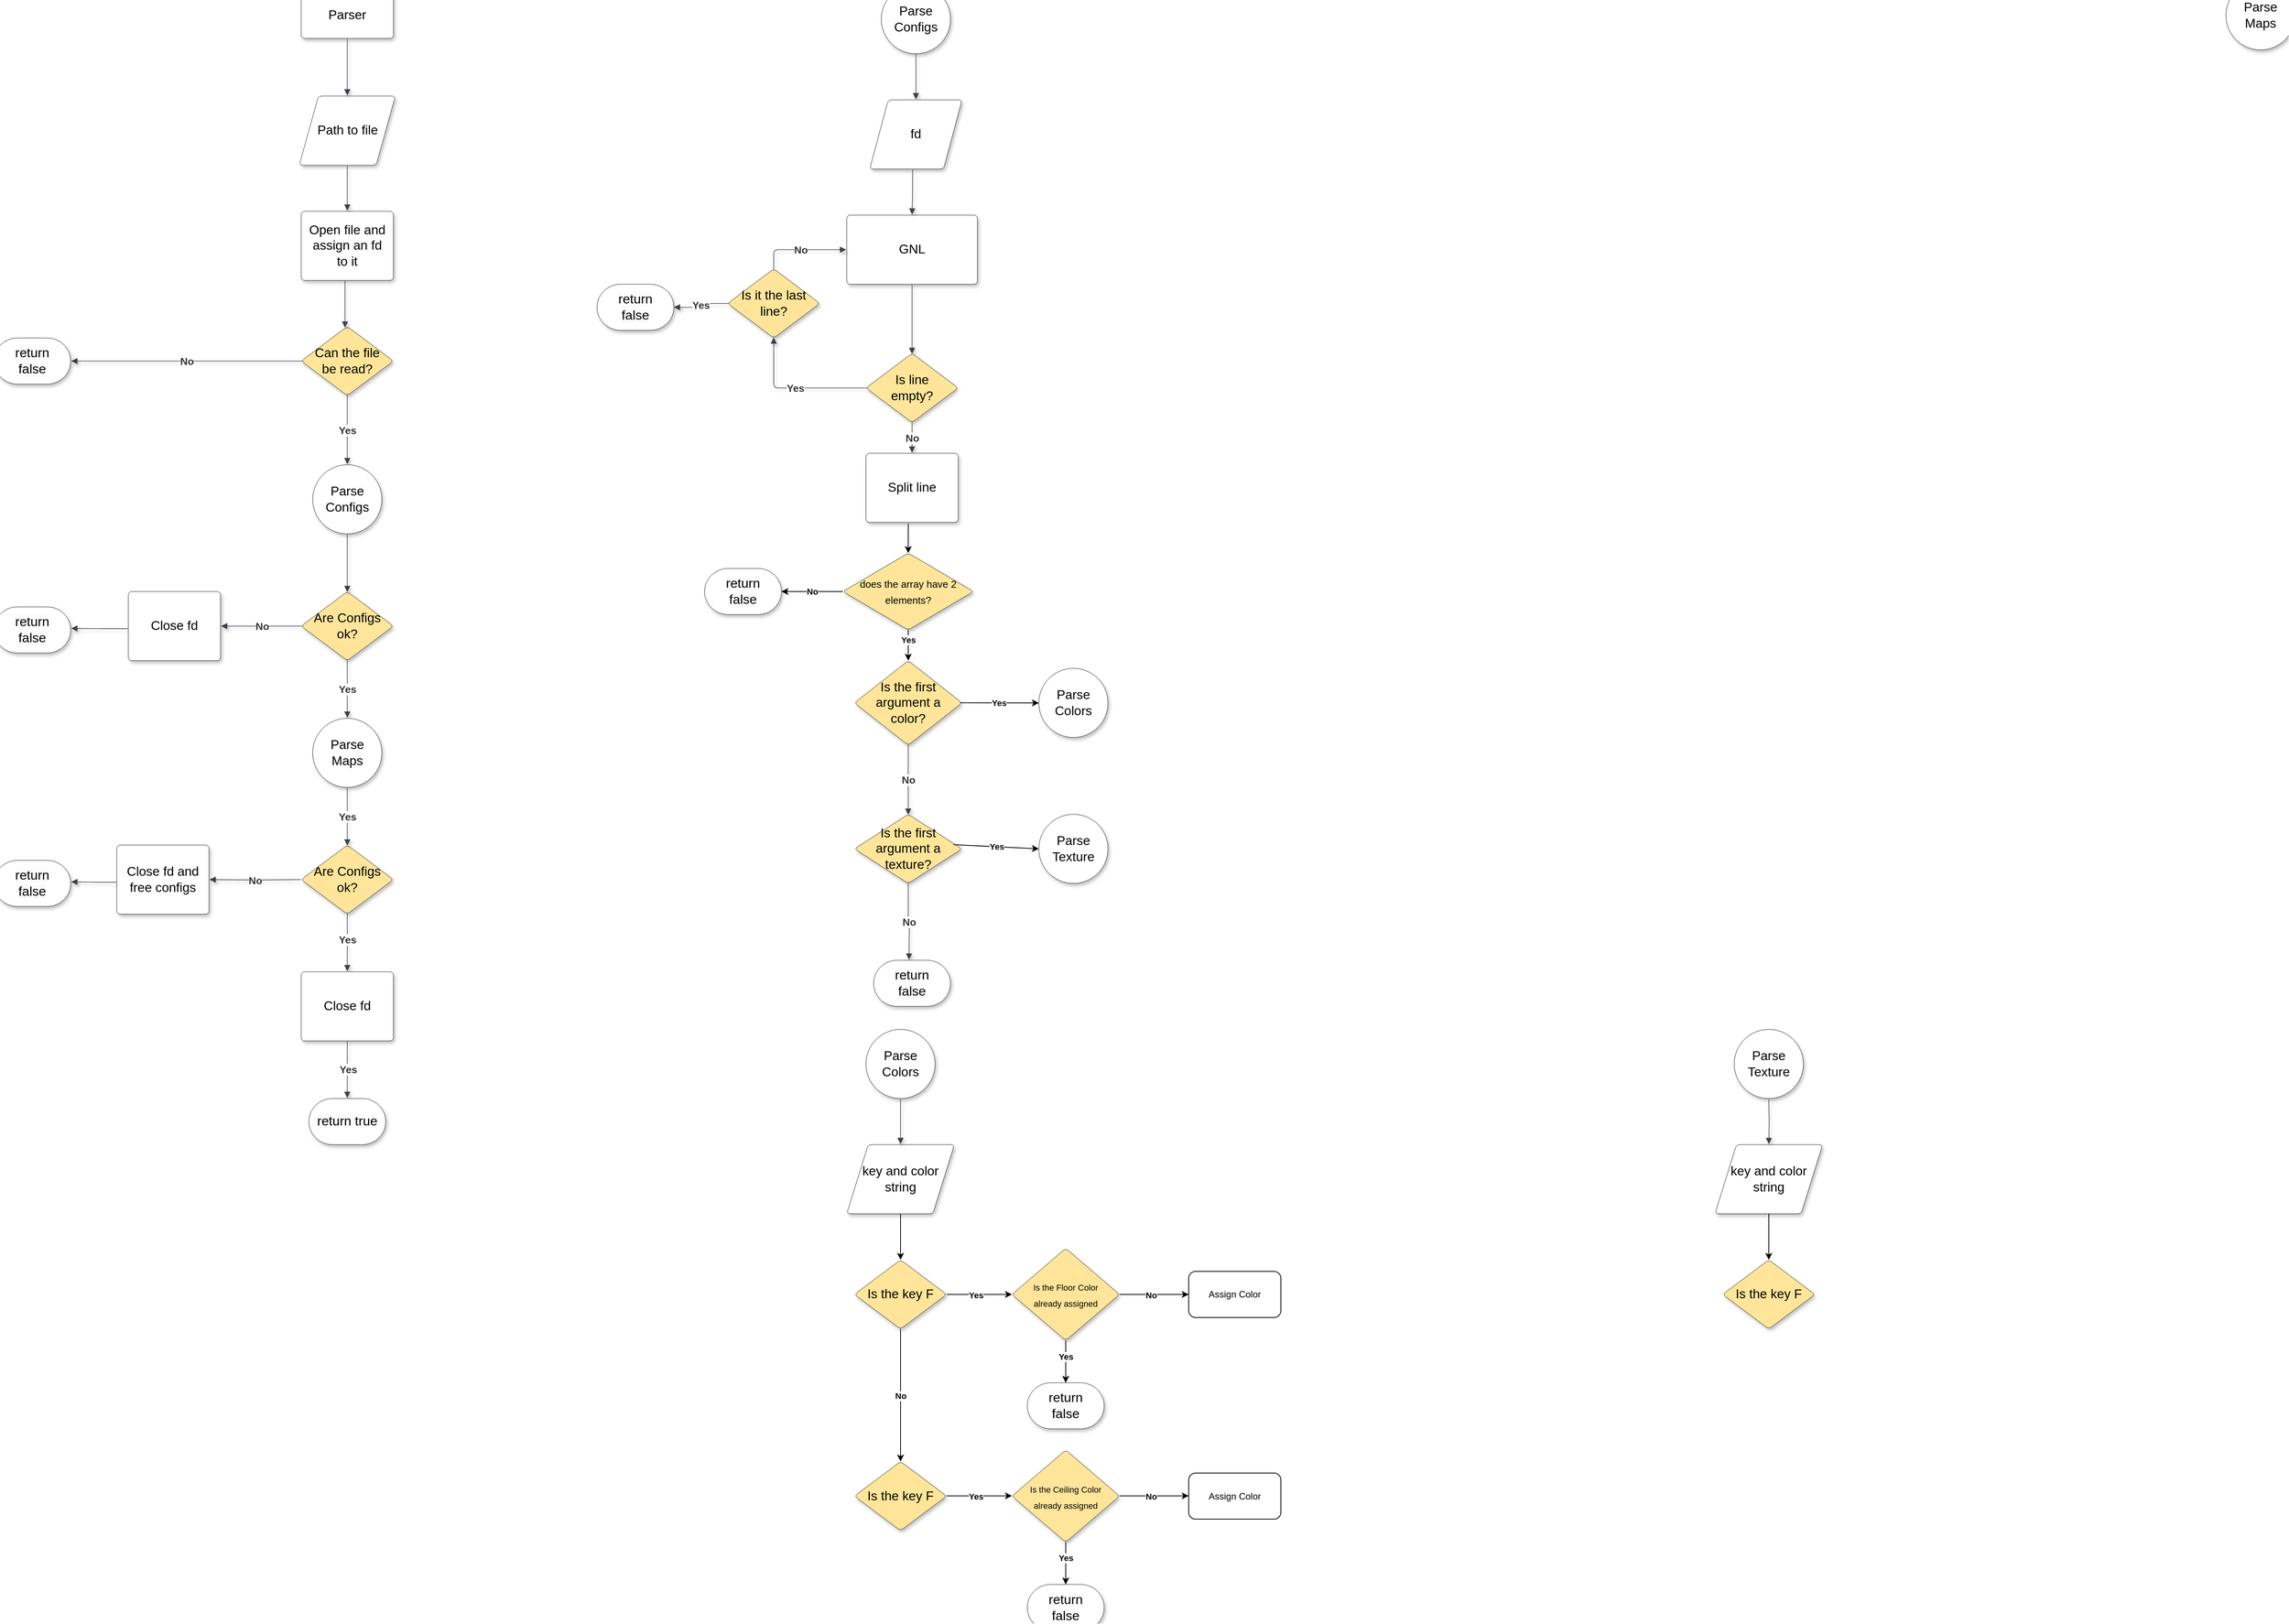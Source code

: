<mxfile version="24.4.8" type="device">
  <diagram name="Page-1" id="G8VAYLe1_RYuiwfTPHED">
    <mxGraphModel dx="2271" dy="1916" grid="1" gridSize="10" guides="1" tooltips="1" connect="1" arrows="1" fold="1" page="1" pageScale="1" pageWidth="827" pageHeight="1169" math="0" shadow="0">
      <root>
        <mxCell id="0" />
        <mxCell id="1" parent="0" />
        <mxCell id="2zXYT1LvfEtl15NbrZRE-309" value="" style="endArrow=classic;html=1;rounded=0;entryX=0;entryY=0.5;entryDx=0;entryDy=0;exitX=0.971;exitY=0.498;exitDx=0;exitDy=0;exitPerimeter=0;" edge="1" parent="1" source="2zXYT1LvfEtl15NbrZRE-212" target="2zXYT1LvfEtl15NbrZRE-218">
          <mxGeometry width="50" height="50" relative="1" as="geometry">
            <mxPoint x="1294" y="1010" as="sourcePoint" />
            <mxPoint x="1394" y="920" as="targetPoint" />
          </mxGeometry>
        </mxCell>
        <mxCell id="2zXYT1LvfEtl15NbrZRE-310" value="&lt;b&gt;Yes&lt;/b&gt;" style="edgeLabel;html=1;align=center;verticalAlign=middle;resizable=0;points=[];" vertex="1" connectable="0" parent="2zXYT1LvfEtl15NbrZRE-309">
          <mxGeometry relative="1" as="geometry">
            <mxPoint as="offset" />
          </mxGeometry>
        </mxCell>
        <mxCell id="2zXYT1LvfEtl15NbrZRE-153" value="Path to file" style="html=1;overflow=block;blockSpacing=1;whiteSpace=wrap;shape=parallelogram;perimeter=parallelogramPerimeter;anchorPointDirection=0;fontSize=16.7;spacing=3.8;strokeColor=#1F1F1F;rounded=1;absoluteArcSize=1;arcSize=9;fillColor=#FFFFFF;strokeWidth=NaN;lucidId=tX1EERvf6c6.;shadow=1;" vertex="1" parent="1">
          <mxGeometry x="432.5" y="225" width="125" height="90" as="geometry" />
        </mxCell>
        <mxCell id="2zXYT1LvfEtl15NbrZRE-154" value="Parser" style="html=1;overflow=block;blockSpacing=1;whiteSpace=wrap;fontSize=16.7;spacing=3.8;strokeColor=#191919;rounded=1;absoluteArcSize=1;arcSize=9;fillColor=#FFFFFF;strokeWidth=NaN;lucidId=8X1EvFZcRXwY;shadow=1;" vertex="1" parent="1">
          <mxGeometry x="435" y="90" width="120" height="60" as="geometry" />
        </mxCell>
        <mxCell id="2zXYT1LvfEtl15NbrZRE-155" value="" style="html=1;jettySize=18;whiteSpace=wrap;fontSize=13;strokeColor=#3a414a;strokeOpacity=100;strokeWidth=0.8;rounded=1;arcSize=12;edgeStyle=orthogonalEdgeStyle;startArrow=none;endArrow=block;endFill=1;exitX=0.5;exitY=1.013;exitPerimeter=0;entryX=0.5;entryY=-0.008;entryPerimeter=0;lucidId=fY1E9Mrzamgz;shadow=1;fillColor=#FFFFFF;" edge="1" parent="1" source="2zXYT1LvfEtl15NbrZRE-154" target="2zXYT1LvfEtl15NbrZRE-153">
          <mxGeometry width="100" height="100" relative="1" as="geometry">
            <Array as="points" />
          </mxGeometry>
        </mxCell>
        <mxCell id="2zXYT1LvfEtl15NbrZRE-156" value="Open file and assign an fd to it" style="html=1;overflow=block;blockSpacing=1;whiteSpace=wrap;fontSize=16.7;spacing=9;strokeColor=#0F0F0F;rounded=1;absoluteArcSize=1;arcSize=9;fillColor=#FFFFFF;strokeWidth=NaN;lucidId=9Y1EQ6iKpvZG;shadow=1;" vertex="1" parent="1">
          <mxGeometry x="435" y="375" width="120" height="90" as="geometry" />
        </mxCell>
        <mxCell id="2zXYT1LvfEtl15NbrZRE-157" value="" style="html=1;jettySize=18;whiteSpace=wrap;fontSize=13;strokeColor=#3a414a;strokeOpacity=100;strokeWidth=0.8;rounded=1;arcSize=12;edgeStyle=orthogonalEdgeStyle;startArrow=none;endArrow=block;endFill=1;exitX=0.5;exitY=1.008;exitPerimeter=0;entryX=0.5;entryY=-0.008;entryPerimeter=0;lucidId=gZ1E.NQWFwqV;shadow=1;fillColor=#FFFFFF;" edge="1" parent="1" source="2zXYT1LvfEtl15NbrZRE-153" target="2zXYT1LvfEtl15NbrZRE-156">
          <mxGeometry width="100" height="100" relative="1" as="geometry">
            <Array as="points" />
          </mxGeometry>
        </mxCell>
        <mxCell id="2zXYT1LvfEtl15NbrZRE-158" value="Can the file be read?" style="html=1;overflow=block;blockSpacing=1;whiteSpace=wrap;rhombus;fontSize=16.7;spacing=9;strokeColor=#0F0F0F;rounded=1;absoluteArcSize=1;arcSize=9;fillColor=#FFE599;strokeWidth=NaN;lucidId=jZ1E-DMXvh1~;shadow=1;align=center;verticalAlign=middle;fontFamily=Helvetica;fontColor=default;" vertex="1" parent="1">
          <mxGeometry x="435" y="525" width="120" height="90" as="geometry" />
        </mxCell>
        <mxCell id="2zXYT1LvfEtl15NbrZRE-159" value="" style="html=1;jettySize=18;whiteSpace=wrap;fontSize=13;strokeColor=#3a414a;strokeOpacity=100;strokeWidth=0.8;rounded=1;arcSize=12;edgeStyle=orthogonalEdgeStyle;startArrow=none;endArrow=block;endFill=1;exitX=0.475;exitY=1.008;exitPerimeter=0;entryX=0.475;entryY=0.016;entryPerimeter=0;lucidId=oZ1EE4hA0qJZ;shadow=1;fillColor=#FFFFFF;" edge="1" parent="1" source="2zXYT1LvfEtl15NbrZRE-156" target="2zXYT1LvfEtl15NbrZRE-158">
          <mxGeometry width="100" height="100" relative="1" as="geometry">
            <Array as="points" />
          </mxGeometry>
        </mxCell>
        <mxCell id="2zXYT1LvfEtl15NbrZRE-160" value="" style="html=1;jettySize=18;whiteSpace=wrap;fontSize=13.3;fontColor=#333333;fontStyle=1;strokeColor=#3a414a;strokeOpacity=100;strokeWidth=0.8;rounded=1;arcSize=12;edgeStyle=orthogonalEdgeStyle;startArrow=none;endArrow=block;endFill=1;exitX=0.012;exitY=0.5;exitPerimeter=0;entryX=1.006;entryY=0.5;entryPerimeter=0;lucidId=L41EHP-fWZIB;shadow=1;fillColor=#FFFFFF;" edge="1" parent="1" source="2zXYT1LvfEtl15NbrZRE-158">
          <mxGeometry width="100" height="100" relative="1" as="geometry">
            <Array as="points" />
            <mxPoint x="135.72" y="570" as="targetPoint" />
          </mxGeometry>
        </mxCell>
        <mxCell id="2zXYT1LvfEtl15NbrZRE-161" value="No" style="text;html=1;resizable=0;labelBackgroundColor=default;align=center;verticalAlign=middle;fontStyle=1;fontColor=#333333;fontSize=13.3;shadow=1;fillColor=#FFFFFF;" vertex="1" parent="2zXYT1LvfEtl15NbrZRE-160">
          <mxGeometry relative="1" as="geometry" />
        </mxCell>
        <mxCell id="2zXYT1LvfEtl15NbrZRE-162" value="" style="html=1;jettySize=18;whiteSpace=wrap;fontSize=13.3;fontColor=#333333;fontStyle=1;strokeColor=#3a414a;strokeOpacity=100;strokeWidth=0.8;rounded=1;arcSize=12;edgeStyle=orthogonalEdgeStyle;startArrow=none;endArrow=block;endFill=1;exitX=0.5;exitY=0.992;exitPerimeter=0;entryX=0.5;entryY=-0.008;entryPerimeter=0;lucidId=T41EOPp2TYkA;shadow=1;fillColor=#FFFFFF;" edge="1" parent="1" source="2zXYT1LvfEtl15NbrZRE-158" target="2zXYT1LvfEtl15NbrZRE-174">
          <mxGeometry width="100" height="100" relative="1" as="geometry">
            <Array as="points" />
          </mxGeometry>
        </mxCell>
        <mxCell id="2zXYT1LvfEtl15NbrZRE-163" value="Yes" style="text;html=1;resizable=0;labelBackgroundColor=default;align=center;verticalAlign=middle;fontStyle=1;fontColor=#333333;fontSize=13.3;shadow=1;fillColor=#FFFFFF;" vertex="1" parent="2zXYT1LvfEtl15NbrZRE-162">
          <mxGeometry relative="1" as="geometry" />
        </mxCell>
        <mxCell id="2zXYT1LvfEtl15NbrZRE-165" value="Are Configs ok?" style="html=1;overflow=block;blockSpacing=1;whiteSpace=wrap;rhombus;fontSize=16.7;spacing=9;strokeColor=#0F0F0F;rounded=1;absoluteArcSize=1;arcSize=9;fillColor=#FFE599;strokeWidth=NaN;lucidId=P91EEz4N1odR;shadow=1;align=center;verticalAlign=middle;fontFamily=Helvetica;fontColor=default;" vertex="1" parent="1">
          <mxGeometry x="435" y="870" width="120" height="90" as="geometry" />
        </mxCell>
        <mxCell id="2zXYT1LvfEtl15NbrZRE-166" value="" style="html=1;jettySize=18;whiteSpace=wrap;fontSize=13;strokeColor=#3a414a;strokeOpacity=100;strokeWidth=0.8;rounded=1;arcSize=12;edgeStyle=orthogonalEdgeStyle;startArrow=none;endArrow=block;endFill=1;exitX=0.5;exitY=1.008;exitPerimeter=0;entryX=0.5;entryY=0.008;entryPerimeter=0;lucidId=591E4BKJysrq;shadow=1;fillColor=#FFFFFF;" edge="1" parent="1" source="2zXYT1LvfEtl15NbrZRE-174" target="2zXYT1LvfEtl15NbrZRE-165">
          <mxGeometry width="100" height="100" relative="1" as="geometry">
            <Array as="points" />
          </mxGeometry>
        </mxCell>
        <mxCell id="2zXYT1LvfEtl15NbrZRE-167" value="" style="html=1;jettySize=18;whiteSpace=wrap;fontSize=13.3;fontColor=#333333;fontStyle=1;strokeColor=#3a414a;strokeOpacity=100;strokeWidth=0.8;rounded=1;arcSize=12;edgeStyle=orthogonalEdgeStyle;startArrow=none;endArrow=block;endFill=1;exitX=0.5;exitY=0.992;exitPerimeter=0;entryX=0.5;entryY=-0.008;entryPerimeter=0;lucidId=J-1Egq0q3Oak;shadow=1;fillColor=#FFFFFF;" edge="1" parent="1" source="2zXYT1LvfEtl15NbrZRE-165" target="2zXYT1LvfEtl15NbrZRE-175">
          <mxGeometry width="100" height="100" relative="1" as="geometry">
            <Array as="points" />
          </mxGeometry>
        </mxCell>
        <mxCell id="2zXYT1LvfEtl15NbrZRE-168" value="Yes" style="text;html=1;resizable=0;labelBackgroundColor=default;align=center;verticalAlign=middle;fontStyle=1;fontColor=#333333;fontSize=13.3;shadow=1;fillColor=#FFFFFF;" vertex="1" parent="2zXYT1LvfEtl15NbrZRE-167">
          <mxGeometry relative="1" as="geometry" />
        </mxCell>
        <mxCell id="2zXYT1LvfEtl15NbrZRE-169" value="" style="html=1;jettySize=18;whiteSpace=wrap;fontSize=13.3;fontColor=#333333;fontStyle=1;strokeColor=#3a414a;strokeOpacity=100;strokeWidth=0.8;rounded=1;arcSize=12;edgeStyle=orthogonalEdgeStyle;startArrow=none;endArrow=block;endFill=1;exitX=0.012;exitY=0.5;exitPerimeter=0;entryX=1.006;entryY=0.5;entryPerimeter=0;lucidId=L-1ENJcQgKqW;shadow=1;fillColor=#FFFFFF;" edge="1" parent="1" source="2zXYT1LvfEtl15NbrZRE-165" target="2zXYT1LvfEtl15NbrZRE-171">
          <mxGeometry width="100" height="100" relative="1" as="geometry">
            <Array as="points" />
          </mxGeometry>
        </mxCell>
        <mxCell id="2zXYT1LvfEtl15NbrZRE-170" value="No" style="text;html=1;resizable=0;labelBackgroundColor=default;align=center;verticalAlign=middle;fontStyle=1;fontColor=#333333;fontSize=13.3;shadow=1;fillColor=#FFFFFF;" vertex="1" parent="2zXYT1LvfEtl15NbrZRE-169">
          <mxGeometry relative="1" as="geometry" />
        </mxCell>
        <mxCell id="2zXYT1LvfEtl15NbrZRE-171" value="Close fd" style="html=1;overflow=block;blockSpacing=1;whiteSpace=wrap;fontSize=16.7;spacing=9;strokeColor=#0F0F0F;rounded=1;absoluteArcSize=1;arcSize=9;fillColor=default;strokeWidth=NaN;lucidId=X-1ERLz-kwwG;shadow=1;align=center;verticalAlign=middle;fontFamily=Helvetica;fontColor=default;" vertex="1" parent="1">
          <mxGeometry x="210" y="870" width="120" height="90" as="geometry" />
        </mxCell>
        <mxCell id="2zXYT1LvfEtl15NbrZRE-172" value="" style="html=1;jettySize=18;whiteSpace=wrap;fontSize=13;strokeColor=#3a414a;strokeOpacity=100;strokeWidth=0.8;rounded=1;arcSize=12;edgeStyle=orthogonalEdgeStyle;startArrow=none;endArrow=block;endFill=1;exitX=-0.006;exitY=0.537;exitPerimeter=0;entryX=1.006;entryY=0.5;entryPerimeter=0;lucidId=k_1ESQMdL1Da;shadow=1;fillColor=#FFFFFF;" edge="1" parent="1" source="2zXYT1LvfEtl15NbrZRE-171">
          <mxGeometry width="100" height="100" relative="1" as="geometry">
            <Array as="points" />
            <mxPoint x="135.72" y="918" as="targetPoint" />
          </mxGeometry>
        </mxCell>
        <mxCell id="2zXYT1LvfEtl15NbrZRE-174" value="Parse Configs" style="html=1;overflow=block;blockSpacing=1;whiteSpace=wrap;ellipse;fontSize=16.7;spacing=9;strokeColor=#0F0F0F;rounded=1;absoluteArcSize=1;arcSize=9;fillColor=#FFFFFF;strokeWidth=NaN;lucidId=5b2EtWOqxYSE;shadow=1;align=center;verticalAlign=middle;fontFamily=Helvetica;fontColor=default;" vertex="1" parent="1">
          <mxGeometry x="450" y="705" width="90" height="90" as="geometry" />
        </mxCell>
        <mxCell id="2zXYT1LvfEtl15NbrZRE-175" value="Parse Maps" style="html=1;overflow=block;blockSpacing=1;whiteSpace=wrap;ellipse;fontSize=16.7;spacing=9;strokeColor=#0F0F0F;rounded=1;absoluteArcSize=1;arcSize=9;fillColor=default;strokeWidth=NaN;lucidId=Gc2E4YuQoAFh;shadow=1;align=center;verticalAlign=middle;fontFamily=Helvetica;fontColor=default;" vertex="1" parent="1">
          <mxGeometry x="450" y="1035" width="90" height="90" as="geometry" />
        </mxCell>
        <mxCell id="2zXYT1LvfEtl15NbrZRE-176" value="" style="html=1;jettySize=18;whiteSpace=wrap;fontSize=13.3;fontColor=#333333;fontStyle=1;strokeColor=#3a414a;strokeOpacity=100;strokeWidth=0.8;rounded=1;arcSize=12;edgeStyle=orthogonalEdgeStyle;startArrow=none;endArrow=block;endFill=1;entryX=1.006;entryY=0.5;entryPerimeter=0;lucidId=Rg2EqPA1Ob1g;shadow=1;fillColor=#FFFFFF;" edge="1" parent="1" target="2zXYT1LvfEtl15NbrZRE-178">
          <mxGeometry width="100" height="100" relative="1" as="geometry">
            <Array as="points" />
            <mxPoint x="435" y="1245" as="sourcePoint" />
          </mxGeometry>
        </mxCell>
        <mxCell id="2zXYT1LvfEtl15NbrZRE-177" value="No" style="text;html=1;resizable=0;labelBackgroundColor=default;align=center;verticalAlign=middle;fontStyle=1;fontColor=#333333;fontSize=13.3;shadow=1;fillColor=#FFFFFF;" vertex="1" parent="2zXYT1LvfEtl15NbrZRE-176">
          <mxGeometry relative="1" as="geometry" />
        </mxCell>
        <mxCell id="2zXYT1LvfEtl15NbrZRE-178" value="Close fd and free configs" style="html=1;overflow=block;blockSpacing=1;whiteSpace=wrap;fontSize=16.7;spacing=9;strokeColor=#0F0F0F;rounded=1;absoluteArcSize=1;arcSize=9;fillColor=default;strokeWidth=NaN;lucidId=Rg2ElkVCbIPI;shadow=1;align=center;verticalAlign=middle;fontFamily=Helvetica;fontColor=default;" vertex="1" parent="1">
          <mxGeometry x="195" y="1200" width="120" height="90" as="geometry" />
        </mxCell>
        <mxCell id="2zXYT1LvfEtl15NbrZRE-179" value="" style="html=1;jettySize=18;whiteSpace=wrap;fontSize=13;strokeColor=#3a414a;strokeOpacity=100;strokeWidth=0.8;rounded=1;arcSize=12;edgeStyle=orthogonalEdgeStyle;startArrow=none;endArrow=block;endFill=1;exitX=-0.006;exitY=0.537;exitPerimeter=0;entryX=1.006;entryY=0.5;entryPerimeter=0;lucidId=Rg2E13m-nYn4;shadow=1;fillColor=#FFFFFF;" edge="1" parent="1" source="2zXYT1LvfEtl15NbrZRE-178">
          <mxGeometry width="100" height="100" relative="1" as="geometry">
            <Array as="points" />
            <mxPoint x="135.72" y="1248" as="targetPoint" />
          </mxGeometry>
        </mxCell>
        <mxCell id="2zXYT1LvfEtl15NbrZRE-181" value="Are Configs ok?" style="html=1;overflow=block;blockSpacing=1;whiteSpace=wrap;rhombus;fontSize=16.7;spacing=9;strokeColor=#0F0F0F;rounded=1;absoluteArcSize=1;arcSize=9;fillColor=#FFE599;strokeWidth=NaN;lucidId=nh2EbcO54-9p;shadow=1;align=center;verticalAlign=middle;fontFamily=Helvetica;fontColor=default;" vertex="1" parent="1">
          <mxGeometry x="435" y="1200" width="120" height="90" as="geometry" />
        </mxCell>
        <mxCell id="2zXYT1LvfEtl15NbrZRE-182" value="" style="html=1;jettySize=18;whiteSpace=wrap;fontSize=13.3;fontColor=#333333;fontStyle=1;strokeColor=#3a414a;strokeOpacity=100;strokeWidth=0.8;rounded=1;arcSize=12;edgeStyle=orthogonalEdgeStyle;startArrow=none;endArrow=block;endFill=1;exitX=0.5;exitY=1.008;exitPerimeter=0;entryX=0.5;entryY=0.008;entryPerimeter=0;lucidId=rh2Emg99FGSk;shadow=1;fillColor=#FFFFFF;" edge="1" parent="1" source="2zXYT1LvfEtl15NbrZRE-175" target="2zXYT1LvfEtl15NbrZRE-181">
          <mxGeometry width="100" height="100" relative="1" as="geometry">
            <Array as="points" />
          </mxGeometry>
        </mxCell>
        <mxCell id="2zXYT1LvfEtl15NbrZRE-183" value="Yes" style="text;html=1;resizable=0;labelBackgroundColor=default;align=center;verticalAlign=middle;fontStyle=1;fontColor=#333333;fontSize=13.3;shadow=1;fillColor=#FFFFFF;" vertex="1" parent="2zXYT1LvfEtl15NbrZRE-182">
          <mxGeometry relative="1" as="geometry" />
        </mxCell>
        <mxCell id="2zXYT1LvfEtl15NbrZRE-184" value="" style="html=1;jettySize=18;whiteSpace=wrap;fontSize=13.3;fontColor=#333333;fontStyle=1;strokeColor=#3a414a;strokeOpacity=100;strokeWidth=0.8;rounded=1;arcSize=12;edgeStyle=orthogonalEdgeStyle;startArrow=none;endArrow=block;endFill=1;exitX=0.5;exitY=0.992;exitPerimeter=0;entryX=0.5;entryY=-0.008;entryPerimeter=0;lucidId=ii2ES7uEfwXA;shadow=1;fillColor=#FFFFFF;" edge="1" parent="1" source="2zXYT1LvfEtl15NbrZRE-181" target="2zXYT1LvfEtl15NbrZRE-186">
          <mxGeometry width="100" height="100" relative="1" as="geometry">
            <Array as="points" />
          </mxGeometry>
        </mxCell>
        <mxCell id="2zXYT1LvfEtl15NbrZRE-185" value="Yes" style="text;html=1;resizable=0;labelBackgroundColor=default;align=center;verticalAlign=middle;fontStyle=1;fontColor=#333333;fontSize=13.3;shadow=1;fillColor=#FFFFFF;" vertex="1" parent="2zXYT1LvfEtl15NbrZRE-184">
          <mxGeometry x="-0.109" relative="1" as="geometry" />
        </mxCell>
        <mxCell id="2zXYT1LvfEtl15NbrZRE-186" value="Close fd" style="html=1;overflow=block;blockSpacing=1;whiteSpace=wrap;fontSize=16.7;spacing=9;strokeColor=#0F0F0F;rounded=1;absoluteArcSize=1;arcSize=9;fillColor=default;strokeWidth=NaN;lucidId=Pi2EEIOk-zC4;shadow=1;align=center;verticalAlign=middle;fontFamily=Helvetica;fontColor=default;" vertex="1" parent="1">
          <mxGeometry x="435" y="1365" width="120" height="90" as="geometry" />
        </mxCell>
        <mxCell id="2zXYT1LvfEtl15NbrZRE-187" value="" style="html=1;jettySize=18;whiteSpace=wrap;fontSize=13.3;fontColor=#333333;fontStyle=1;strokeColor=#3a414a;strokeOpacity=100;strokeWidth=0.8;rounded=1;arcSize=12;edgeStyle=orthogonalEdgeStyle;startArrow=none;endArrow=block;endFill=1;exitX=0.5;exitY=1.008;exitPerimeter=0;entryX=0.5;entryY=-0.012;entryPerimeter=0;lucidId=-i2EehJ8-~kH;shadow=1;fillColor=#FFFFFF;" edge="1" parent="1" source="2zXYT1LvfEtl15NbrZRE-186">
          <mxGeometry width="100" height="100" relative="1" as="geometry">
            <Array as="points" />
            <mxPoint x="495" y="1529.28" as="targetPoint" />
          </mxGeometry>
        </mxCell>
        <mxCell id="2zXYT1LvfEtl15NbrZRE-188" value="Yes" style="text;html=1;resizable=0;labelBackgroundColor=default;align=center;verticalAlign=middle;fontStyle=1;fontColor=#333333;fontSize=13.3;shadow=1;fillColor=#FFFFFF;" vertex="1" parent="2zXYT1LvfEtl15NbrZRE-187">
          <mxGeometry relative="1" as="geometry" />
        </mxCell>
        <mxCell id="2zXYT1LvfEtl15NbrZRE-190" value="Parse Configs" style="html=1;overflow=block;blockSpacing=1;whiteSpace=wrap;ellipse;fontSize=16.7;spacing=9;strokeColor=#0F0F0F;rounded=1;absoluteArcSize=1;arcSize=9;fillColor=default;strokeWidth=NaN;lucidId=gk2EtrsDHjCQ;shadow=1;align=center;verticalAlign=middle;fontFamily=Helvetica;fontColor=default;" vertex="1" parent="1">
          <mxGeometry x="1190" y="80" width="90" height="90" as="geometry" />
        </mxCell>
        <mxCell id="2zXYT1LvfEtl15NbrZRE-191" value="Parse Maps" style="html=1;overflow=block;blockSpacing=1;whiteSpace=wrap;ellipse;fontSize=16.7;spacing=9;strokeColor=#0F0F0F;rounded=1;absoluteArcSize=1;arcSize=9;fillColor=default;strokeWidth=NaN;lucidId=lk2Es3zEy-bU;shadow=1;align=center;verticalAlign=middle;fontFamily=Helvetica;fontColor=default;" vertex="1" parent="1">
          <mxGeometry x="2940" y="75" width="90" height="90" as="geometry" />
        </mxCell>
        <mxCell id="2zXYT1LvfEtl15NbrZRE-192" value="" style="html=1;jettySize=18;whiteSpace=wrap;fontSize=13;strokeColor=#3a414a;strokeOpacity=100;strokeWidth=0.8;rounded=1;arcSize=12;edgeStyle=orthogonalEdgeStyle;startArrow=none;endArrow=block;endFill=1;exitX=0.5;exitY=1.008;exitPerimeter=0;entryX=0.5;entryY=-0.008;entryPerimeter=0;lucidId=Am2EB6RAnDnQ;shadow=1;fillColor=#FFFFFF;" edge="1" parent="1" source="2zXYT1LvfEtl15NbrZRE-190" target="2zXYT1LvfEtl15NbrZRE-196">
          <mxGeometry width="100" height="100" relative="1" as="geometry">
            <Array as="points" />
          </mxGeometry>
        </mxCell>
        <mxCell id="2zXYT1LvfEtl15NbrZRE-193" value="Parse  Colors" style="html=1;overflow=block;blockSpacing=1;whiteSpace=wrap;ellipse;fontSize=16.7;spacing=9;strokeColor=#0F0F0F;rounded=1;absoluteArcSize=1;arcSize=9;fillColor=default;strokeWidth=NaN;lucidId=0p2EjCjO9lcb;shadow=1;align=center;verticalAlign=middle;fontFamily=Helvetica;fontColor=default;" vertex="1" parent="1">
          <mxGeometry x="1170" y="1440" width="90" height="90" as="geometry" />
        </mxCell>
        <mxCell id="2zXYT1LvfEtl15NbrZRE-194" value="Parse Texture" style="html=1;overflow=block;blockSpacing=1;whiteSpace=wrap;ellipse;fontSize=16.7;spacing=9;strokeColor=#0F0F0F;rounded=1;absoluteArcSize=1;arcSize=9;fillColor=default;strokeWidth=NaN;lucidId=nq2E5vRq3FHv;shadow=1;align=center;verticalAlign=middle;fontFamily=Helvetica;fontColor=default;" vertex="1" parent="1">
          <mxGeometry x="2300" y="1440" width="90" height="90" as="geometry" />
        </mxCell>
        <mxCell id="2zXYT1LvfEtl15NbrZRE-195" value="GNL" style="html=1;overflow=block;blockSpacing=1;whiteSpace=wrap;fontSize=16.7;spacing=9;strokeColor=#0F0F0F;rounded=1;absoluteArcSize=1;arcSize=9;fillColor=default;strokeWidth=NaN;lucidId=Br2EVASeQrbh;shadow=1;align=center;verticalAlign=middle;fontFamily=Helvetica;fontColor=default;" vertex="1" parent="1">
          <mxGeometry x="1145" y="380" width="170" height="90" as="geometry" />
        </mxCell>
        <mxCell id="2zXYT1LvfEtl15NbrZRE-196" value="fd" style="html=1;overflow=block;blockSpacing=1;whiteSpace=wrap;shape=parallelogram;perimeter=parallelogramPerimeter;anchorPointDirection=0;fontSize=16.7;spacing=9;strokeColor=#0F0F0F;rounded=1;absoluteArcSize=1;arcSize=9;fillColor=default;strokeWidth=NaN;lucidId=xs2E~~Kp~wA9;shadow=1;align=center;verticalAlign=middle;fontFamily=Helvetica;fontColor=default;" vertex="1" parent="1">
          <mxGeometry x="1175" y="230" width="120" height="90" as="geometry" />
        </mxCell>
        <mxCell id="2zXYT1LvfEtl15NbrZRE-197" value="" style="html=1;jettySize=18;whiteSpace=wrap;fontSize=13;strokeColor=#3a414a;strokeOpacity=100;strokeWidth=0.8;rounded=1;arcSize=12;edgeStyle=orthogonalEdgeStyle;startArrow=none;endArrow=block;endFill=1;exitX=0.464;exitY=1.008;exitPerimeter=0;entryX=0.5;entryY=-0.008;entryPerimeter=0;lucidId=Ts2EgLEbwrsA;shadow=1;fillColor=#FFFFFF;" edge="1" parent="1" source="2zXYT1LvfEtl15NbrZRE-196" target="2zXYT1LvfEtl15NbrZRE-195">
          <mxGeometry width="100" height="100" relative="1" as="geometry">
            <Array as="points" />
          </mxGeometry>
        </mxCell>
        <mxCell id="2zXYT1LvfEtl15NbrZRE-198" value="" style="html=1;jettySize=18;whiteSpace=wrap;fontSize=13;strokeColor=#3a414a;strokeOpacity=100;strokeWidth=0.8;rounded=1;arcSize=12;edgeStyle=orthogonalEdgeStyle;startArrow=none;endArrow=block;endFill=1;exitX=0.5;exitY=1.008;exitPerimeter=0;entryX=0.5;entryY=0.008;entryPerimeter=0;lucidId=Kv2EEDhD.AjN;shadow=1;fillColor=#FFFFFF;" edge="1" parent="1" source="2zXYT1LvfEtl15NbrZRE-195" target="2zXYT1LvfEtl15NbrZRE-199">
          <mxGeometry width="100" height="100" relative="1" as="geometry">
            <Array as="points" />
          </mxGeometry>
        </mxCell>
        <mxCell id="2zXYT1LvfEtl15NbrZRE-199" value="Is line empty?" style="html=1;overflow=block;blockSpacing=1;whiteSpace=wrap;rhombus;fontSize=16.7;spacing=9;strokeColor=#0F0F0F;rounded=1;absoluteArcSize=1;arcSize=9;fillColor=#FFE599;strokeWidth=NaN;lucidId=Qv2EJP8SVrOe;shadow=1;align=center;verticalAlign=middle;fontFamily=Helvetica;fontColor=default;" vertex="1" parent="1">
          <mxGeometry x="1170" y="560" width="120" height="90" as="geometry" />
        </mxCell>
        <mxCell id="2zXYT1LvfEtl15NbrZRE-200" value="" style="html=1;jettySize=18;whiteSpace=wrap;fontSize=13.3;fontColor=#333333;fontStyle=1;strokeColor=#3a414a;strokeOpacity=100;strokeWidth=0.8;rounded=1;arcSize=12;edgeStyle=orthogonalEdgeStyle;startArrow=none;endArrow=block;endFill=1;exitX=0.012;exitY=0.5;exitPerimeter=0;entryX=0.5;entryY=0.992;entryPerimeter=0;lucidId=dw2EzXaGVpmR;shadow=1;fillColor=#FFFFFF;" edge="1" parent="1" source="2zXYT1LvfEtl15NbrZRE-199" target="2zXYT1LvfEtl15NbrZRE-204">
          <mxGeometry width="100" height="100" relative="1" as="geometry">
            <Array as="points" />
          </mxGeometry>
        </mxCell>
        <mxCell id="2zXYT1LvfEtl15NbrZRE-201" value="Yes" style="text;html=1;resizable=0;labelBackgroundColor=default;align=center;verticalAlign=middle;fontStyle=1;fontColor=#333333;fontSize=13.3;shadow=1;fillColor=#FFFFFF;" vertex="1" parent="2zXYT1LvfEtl15NbrZRE-200">
          <mxGeometry relative="1" as="geometry" />
        </mxCell>
        <mxCell id="2zXYT1LvfEtl15NbrZRE-202" value="" style="html=1;jettySize=18;whiteSpace=wrap;fontSize=13.3;fontColor=#333333;fontStyle=1;strokeColor=#3a414a;strokeOpacity=100;strokeWidth=0.8;rounded=1;arcSize=12;edgeStyle=orthogonalEdgeStyle;startArrow=none;endArrow=block;endFill=1;exitX=0.5;exitY=0.992;exitPerimeter=0;entryX=0.5;entryY=-0.008;entryPerimeter=0;lucidId=-w2Etj6ydES2;shadow=1;fillColor=#FFFFFF;" edge="1" parent="1" source="2zXYT1LvfEtl15NbrZRE-199" target="2zXYT1LvfEtl15NbrZRE-210">
          <mxGeometry width="100" height="100" relative="1" as="geometry">
            <Array as="points" />
          </mxGeometry>
        </mxCell>
        <mxCell id="2zXYT1LvfEtl15NbrZRE-203" value="No" style="text;html=1;resizable=0;labelBackgroundColor=default;align=center;verticalAlign=middle;fontStyle=1;fontColor=#333333;fontSize=13.3;shadow=1;fillColor=#FFFFFF;" vertex="1" parent="2zXYT1LvfEtl15NbrZRE-202">
          <mxGeometry relative="1" as="geometry" />
        </mxCell>
        <mxCell id="2zXYT1LvfEtl15NbrZRE-204" value="Is it the last line?" style="html=1;overflow=block;blockSpacing=1;whiteSpace=wrap;rhombus;fontSize=16.7;spacing=9;strokeColor=#0F0F0F;rounded=1;absoluteArcSize=1;arcSize=9;fillColor=#FFE599;strokeWidth=NaN;lucidId=1x2EwepF0oXS;shadow=1;align=center;verticalAlign=middle;fontFamily=Helvetica;fontColor=default;" vertex="1" parent="1">
          <mxGeometry x="990" y="450" width="120" height="90" as="geometry" />
        </mxCell>
        <mxCell id="2zXYT1LvfEtl15NbrZRE-205" value="" style="html=1;jettySize=18;whiteSpace=wrap;fontSize=13.3;fontColor=#333333;fontStyle=1;strokeColor=#3a414a;strokeOpacity=100;strokeWidth=0.8;rounded=1;arcSize=12;edgeStyle=orthogonalEdgeStyle;startArrow=none;endArrow=block;endFill=1;exitX=0.5;exitY=0.008;exitPerimeter=0;entryX=-0.005;entryY=0.5;entryPerimeter=0;lucidId=Tz2Eq6F8V47a;shadow=1;fillColor=#FFFFFF;" edge="1" parent="1" source="2zXYT1LvfEtl15NbrZRE-204" target="2zXYT1LvfEtl15NbrZRE-195">
          <mxGeometry width="100" height="100" relative="1" as="geometry">
            <Array as="points" />
          </mxGeometry>
        </mxCell>
        <mxCell id="2zXYT1LvfEtl15NbrZRE-206" value="No" style="text;html=1;resizable=0;labelBackgroundColor=default;align=center;verticalAlign=middle;fontStyle=1;fontColor=#333333;fontSize=13.3;shadow=1;fillColor=#FFFFFF;" vertex="1" parent="2zXYT1LvfEtl15NbrZRE-205">
          <mxGeometry relative="1" as="geometry" />
        </mxCell>
        <mxCell id="2zXYT1LvfEtl15NbrZRE-207" value="" style="html=1;jettySize=18;whiteSpace=wrap;fontSize=13.3;fontColor=#333333;fontStyle=1;strokeColor=#3a414a;strokeOpacity=100;strokeWidth=0.8;rounded=1;arcSize=12;edgeStyle=orthogonalEdgeStyle;startArrow=none;endArrow=block;endFill=1;exitX=0.012;exitY=0.5;exitPerimeter=0;entryX=1;entryY=0.5;entryPerimeter=0;lucidId=mA2EK.HZu-cW;shadow=1;fillColor=#FFFFFF;entryDx=0;entryDy=0;" edge="1" parent="1" source="2zXYT1LvfEtl15NbrZRE-204" target="2zXYT1LvfEtl15NbrZRE-360">
          <mxGeometry width="100" height="100" relative="1" as="geometry">
            <Array as="points" />
            <mxPoint x="915.72" y="495.0" as="targetPoint" />
          </mxGeometry>
        </mxCell>
        <mxCell id="2zXYT1LvfEtl15NbrZRE-208" value="Yes" style="text;html=1;resizable=0;labelBackgroundColor=default;align=center;verticalAlign=middle;fontStyle=1;fontColor=#333333;fontSize=13.3;shadow=1;fillColor=#FFFFFF;" vertex="1" parent="2zXYT1LvfEtl15NbrZRE-207">
          <mxGeometry relative="1" as="geometry" />
        </mxCell>
        <mxCell id="2zXYT1LvfEtl15NbrZRE-210" value="Split line" style="html=1;overflow=block;blockSpacing=1;whiteSpace=wrap;fontSize=16.7;spacing=9;strokeColor=#0F0F0F;rounded=1;absoluteArcSize=1;arcSize=9;fillColor=default;strokeWidth=NaN;lucidId=.G2Ez1gFWwaT;shadow=1;align=center;verticalAlign=middle;fontFamily=Helvetica;fontColor=default;" vertex="1" parent="1">
          <mxGeometry x="1170" y="690" width="120" height="90" as="geometry" />
        </mxCell>
        <mxCell id="2zXYT1LvfEtl15NbrZRE-212" value="Is the first argument a color?" style="html=1;overflow=block;blockSpacing=1;whiteSpace=wrap;rhombus;fontSize=16.7;spacing=9;strokeColor=#0F0F0F;rounded=1;absoluteArcSize=1;arcSize=9;fillColor=#FFE599;strokeWidth=NaN;lucidId=qH2Eay7~v-BC;shadow=1;align=center;verticalAlign=middle;fontFamily=Helvetica;fontColor=default;" vertex="1" parent="1">
          <mxGeometry x="1155" y="960" width="140" height="110" as="geometry" />
        </mxCell>
        <mxCell id="2zXYT1LvfEtl15NbrZRE-213" value="" style="html=1;jettySize=18;whiteSpace=wrap;fontSize=13.3;fontColor=#333333;fontStyle=1;strokeColor=#3a414a;strokeOpacity=100;strokeWidth=0.8;rounded=1;arcSize=12;edgeStyle=orthogonalEdgeStyle;startArrow=none;endArrow=block;endFill=1;exitX=0.5;exitY=0.993;exitPerimeter=0;entryX=0.5;entryY=0.006;entryPerimeter=0;lucidId=wM2EkLcVrEAG;shadow=1;fillColor=#FFFFFF;" edge="1" parent="1" source="2zXYT1LvfEtl15NbrZRE-212" target="2zXYT1LvfEtl15NbrZRE-215">
          <mxGeometry width="100" height="100" relative="1" as="geometry">
            <Array as="points" />
          </mxGeometry>
        </mxCell>
        <mxCell id="2zXYT1LvfEtl15NbrZRE-214" value="No" style="text;html=1;resizable=0;labelBackgroundColor=default;align=center;verticalAlign=middle;fontStyle=1;fontColor=#333333;fontSize=13.3;shadow=1;fillColor=#FFFFFF;" vertex="1" parent="2zXYT1LvfEtl15NbrZRE-213">
          <mxGeometry relative="1" as="geometry" />
        </mxCell>
        <mxCell id="2zXYT1LvfEtl15NbrZRE-215" value="Is the first argument a texture?" style="html=1;overflow=block;blockSpacing=1;whiteSpace=wrap;rhombus;fontSize=16.7;spacing=9;strokeColor=#0F0F0F;rounded=1;absoluteArcSize=1;arcSize=9;fillColor=#FFE599;strokeWidth=NaN;lucidId=DM2E07bIn749;shadow=1;align=center;verticalAlign=middle;fontFamily=Helvetica;fontColor=default;" vertex="1" parent="1">
          <mxGeometry x="1155" y="1160" width="140" height="90" as="geometry" />
        </mxCell>
        <mxCell id="2zXYT1LvfEtl15NbrZRE-218" value="Parse  Colors" style="html=1;overflow=block;blockSpacing=1;whiteSpace=wrap;ellipse;fontSize=16.7;spacing=9;strokeColor=#0F0F0F;rounded=1;absoluteArcSize=1;arcSize=9;fillColor=default;strokeWidth=NaN;lucidId=1N2E4Ob8JHIw;shadow=1;align=center;verticalAlign=middle;fontFamily=Helvetica;fontColor=default;" vertex="1" parent="1">
          <mxGeometry x="1395" y="970" width="90" height="90" as="geometry" />
        </mxCell>
        <mxCell id="2zXYT1LvfEtl15NbrZRE-222" value="" style="html=1;jettySize=18;whiteSpace=wrap;fontSize=13.3;fontColor=#333333;fontStyle=1;strokeColor=#3a414a;strokeOpacity=100;strokeWidth=0.8;rounded=1;arcSize=12;edgeStyle=orthogonalEdgeStyle;startArrow=none;endArrow=block;endFill=1;exitX=0.5;exitY=0.994;exitPerimeter=0;entryX=0.5;entryY=-0.012;entryPerimeter=0;lucidId=EQ2EGbUrHCf6;shadow=1;fillColor=#FFFFFF;" edge="1" parent="1" source="2zXYT1LvfEtl15NbrZRE-215">
          <mxGeometry width="100" height="100" relative="1" as="geometry">
            <Array as="points" />
            <mxPoint x="1226" y="1349.28" as="targetPoint" />
          </mxGeometry>
        </mxCell>
        <mxCell id="2zXYT1LvfEtl15NbrZRE-223" value="No" style="text;html=1;resizable=0;labelBackgroundColor=default;align=center;verticalAlign=middle;fontStyle=1;fontColor=#333333;fontSize=13.3;shadow=1;fillColor=#FFFFFF;" vertex="1" parent="2zXYT1LvfEtl15NbrZRE-222">
          <mxGeometry relative="1" as="geometry" />
        </mxCell>
        <mxCell id="2zXYT1LvfEtl15NbrZRE-225" value="key and color string" style="html=1;overflow=block;blockSpacing=1;whiteSpace=wrap;shape=parallelogram;perimeter=parallelogramPerimeter;anchorPointDirection=0;fontSize=16.7;spacing=9;strokeColor=#0F0F0F;rounded=1;absoluteArcSize=1;arcSize=9;fillColor=default;strokeWidth=NaN;lucidId=cS2EyIEVAVCU;shadow=1;align=center;verticalAlign=middle;fontFamily=Helvetica;fontColor=default;" vertex="1" parent="1">
          <mxGeometry x="1145" y="1590" width="140" height="90" as="geometry" />
        </mxCell>
        <mxCell id="2zXYT1LvfEtl15NbrZRE-226" value="" style="html=1;jettySize=18;whiteSpace=wrap;fontSize=13;strokeColor=#3a414a;strokeOpacity=100;strokeWidth=0.8;rounded=1;arcSize=12;edgeStyle=orthogonalEdgeStyle;startArrow=none;endArrow=block;endFill=1;exitX=0.5;exitY=1.008;exitPerimeter=0;entryX=0.5;entryY=-0.008;entryPerimeter=0;lucidId=US2E4OVk6I-l;shadow=1;fillColor=#FFFFFF;" edge="1" parent="1" source="2zXYT1LvfEtl15NbrZRE-193" target="2zXYT1LvfEtl15NbrZRE-225">
          <mxGeometry width="100" height="100" relative="1" as="geometry">
            <Array as="points" />
          </mxGeometry>
        </mxCell>
        <mxCell id="2zXYT1LvfEtl15NbrZRE-227" value="Is the key F" style="html=1;overflow=block;blockSpacing=1;whiteSpace=wrap;rhombus;fontSize=16.7;spacing=9;strokeColor=#0F0F0F;rounded=1;absoluteArcSize=1;arcSize=9;fillColor=#FFE599;strokeWidth=NaN;lucidId=6S2EEeG~vxge;shadow=1;align=center;verticalAlign=middle;fontFamily=Helvetica;fontColor=default;" vertex="1" parent="1">
          <mxGeometry x="1155" y="1740" width="120" height="90" as="geometry" />
        </mxCell>
        <mxCell id="2zXYT1LvfEtl15NbrZRE-311" value="" style="endArrow=classic;html=1;rounded=0;entryX=0;entryY=0.5;entryDx=0;entryDy=0;exitX=0.971;exitY=0.498;exitDx=0;exitDy=0;exitPerimeter=0;" edge="1" parent="1" target="2zXYT1LvfEtl15NbrZRE-313">
          <mxGeometry width="50" height="50" relative="1" as="geometry">
            <mxPoint x="1284" y="1199.5" as="sourcePoint" />
            <mxPoint x="1389" y="1107.5" as="targetPoint" />
          </mxGeometry>
        </mxCell>
        <mxCell id="2zXYT1LvfEtl15NbrZRE-312" value="&lt;b&gt;Yes&lt;/b&gt;" style="edgeLabel;html=1;align=center;verticalAlign=middle;resizable=0;points=[];" vertex="1" connectable="0" parent="2zXYT1LvfEtl15NbrZRE-311">
          <mxGeometry relative="1" as="geometry">
            <mxPoint as="offset" />
          </mxGeometry>
        </mxCell>
        <mxCell id="2zXYT1LvfEtl15NbrZRE-313" value="Parse Texture" style="html=1;overflow=block;blockSpacing=1;whiteSpace=wrap;ellipse;fontSize=16.7;spacing=9;strokeColor=#0F0F0F;rounded=1;absoluteArcSize=1;arcSize=9;fillColor=default;strokeWidth=NaN;lucidId=1N2E4Ob8JHIw;shadow=1;align=center;verticalAlign=middle;fontFamily=Helvetica;fontColor=default;" vertex="1" parent="1">
          <mxGeometry x="1395" y="1160" width="90" height="90" as="geometry" />
        </mxCell>
        <mxCell id="2zXYT1LvfEtl15NbrZRE-314" value="" style="endArrow=classic;html=1;rounded=0;exitX=1;exitY=0.5;exitDx=0;exitDy=0;entryX=0;entryY=0.5;entryDx=0;entryDy=0;" edge="1" parent="1" source="2zXYT1LvfEtl15NbrZRE-227" target="2zXYT1LvfEtl15NbrZRE-315">
          <mxGeometry width="50" height="50" relative="1" as="geometry">
            <mxPoint x="1270" y="1860" as="sourcePoint" />
            <mxPoint x="1350" y="1780" as="targetPoint" />
          </mxGeometry>
        </mxCell>
        <mxCell id="2zXYT1LvfEtl15NbrZRE-318" value="&lt;b style=&quot;font-size: 11px;&quot;&gt;&lt;font style=&quot;font-size: 11px;&quot;&gt;Yes&lt;/font&gt;&lt;/b&gt;" style="edgeLabel;html=1;align=center;verticalAlign=middle;resizable=0;points=[];fontSize=11;" vertex="1" connectable="0" parent="2zXYT1LvfEtl15NbrZRE-314">
          <mxGeometry x="-0.103" y="-1" relative="1" as="geometry">
            <mxPoint as="offset" />
          </mxGeometry>
        </mxCell>
        <mxCell id="2zXYT1LvfEtl15NbrZRE-333" value="" style="edgeStyle=orthogonalEdgeStyle;rounded=0;orthogonalLoop=1;jettySize=auto;html=1;exitX=0.5;exitY=1;exitDx=0;exitDy=0;" edge="1" parent="1" source="2zXYT1LvfEtl15NbrZRE-315">
          <mxGeometry relative="1" as="geometry">
            <mxPoint x="1430" y="1900" as="targetPoint" />
          </mxGeometry>
        </mxCell>
        <mxCell id="2zXYT1LvfEtl15NbrZRE-334" value="&lt;b&gt;Yes&lt;/b&gt;" style="edgeLabel;html=1;align=center;verticalAlign=middle;resizable=0;points=[];" vertex="1" connectable="0" parent="2zXYT1LvfEtl15NbrZRE-333">
          <mxGeometry x="-0.251" relative="1" as="geometry">
            <mxPoint as="offset" />
          </mxGeometry>
        </mxCell>
        <mxCell id="2zXYT1LvfEtl15NbrZRE-315" value="&lt;font style=&quot;font-size: 11px;&quot;&gt;Is the Floor Color already&amp;nbsp;&lt;/font&gt;&lt;span style=&quot;font-size: 11px;&quot;&gt;assigned&lt;/span&gt;" style="html=1;overflow=block;blockSpacing=1;whiteSpace=wrap;rhombus;fontSize=16.7;spacing=9;strokeColor=#0F0F0F;rounded=1;absoluteArcSize=1;arcSize=9;fillColor=#FFE599;strokeWidth=NaN;lucidId=6S2EEeG~vxge;shadow=1;align=center;verticalAlign=middle;fontFamily=Helvetica;fontColor=default;" vertex="1" parent="1">
          <mxGeometry x="1360" y="1725" width="140" height="120" as="geometry" />
        </mxCell>
        <mxCell id="2zXYT1LvfEtl15NbrZRE-317" value="" style="endArrow=classic;html=1;rounded=0;exitX=0.5;exitY=1;exitDx=0;exitDy=0;entryX=0.5;entryY=0;entryDx=0;entryDy=0;" edge="1" parent="1" source="2zXYT1LvfEtl15NbrZRE-225" target="2zXYT1LvfEtl15NbrZRE-227">
          <mxGeometry width="50" height="50" relative="1" as="geometry">
            <mxPoint x="1200" y="1820" as="sourcePoint" />
            <mxPoint x="1250" y="1770" as="targetPoint" />
          </mxGeometry>
        </mxCell>
        <mxCell id="2zXYT1LvfEtl15NbrZRE-319" value="&lt;b&gt;No&lt;/b&gt;" style="endArrow=classic;html=1;rounded=0;exitX=0.5;exitY=1;exitDx=0;exitDy=0;entryX=0.5;entryY=0;entryDx=0;entryDy=0;" edge="1" parent="1" source="2zXYT1LvfEtl15NbrZRE-227">
          <mxGeometry width="50" height="50" relative="1" as="geometry">
            <mxPoint x="1130" y="1750" as="sourcePoint" />
            <mxPoint x="1215" y="2002.5" as="targetPoint" />
          </mxGeometry>
        </mxCell>
        <mxCell id="2zXYT1LvfEtl15NbrZRE-323" value="&lt;font style=&quot;font-size: 11px;&quot;&gt;Is the Ceiling Color already&amp;nbsp;&lt;/font&gt;&lt;span style=&quot;font-size: 11px;&quot;&gt;assigned&lt;/span&gt;" style="html=1;overflow=block;blockSpacing=1;whiteSpace=wrap;rhombus;fontSize=16.7;spacing=9;strokeColor=#0F0F0F;rounded=1;absoluteArcSize=1;arcSize=9;fillColor=#FFE599;strokeWidth=NaN;lucidId=6S2EEeG~vxge;shadow=1;align=center;verticalAlign=middle;fontFamily=Helvetica;fontColor=default;" vertex="1" parent="1">
          <mxGeometry x="1360" y="1987.5" width="140" height="120" as="geometry" />
        </mxCell>
        <mxCell id="2zXYT1LvfEtl15NbrZRE-341" value="Assign Color" style="rounded=1;whiteSpace=wrap;html=1;" vertex="1" parent="1">
          <mxGeometry x="1590" y="2017.5" width="120" height="60" as="geometry" />
        </mxCell>
        <mxCell id="2zXYT1LvfEtl15NbrZRE-347" value="Assign Color" style="rounded=1;whiteSpace=wrap;html=1;" vertex="1" parent="1">
          <mxGeometry x="1590" y="1755" width="120" height="60" as="geometry" />
        </mxCell>
        <mxCell id="2zXYT1LvfEtl15NbrZRE-348" value="" style="endArrow=classic;html=1;rounded=0;exitX=1;exitY=0.5;exitDx=0;exitDy=0;entryX=0;entryY=0.5;entryDx=0;entryDy=0;" edge="1" parent="1" source="2zXYT1LvfEtl15NbrZRE-315" target="2zXYT1LvfEtl15NbrZRE-347">
          <mxGeometry width="50" height="50" relative="1" as="geometry">
            <mxPoint x="1460" y="2020" as="sourcePoint" />
            <mxPoint x="1510" y="1970" as="targetPoint" />
          </mxGeometry>
        </mxCell>
        <mxCell id="2zXYT1LvfEtl15NbrZRE-349" value="&lt;b&gt;No&lt;/b&gt;" style="edgeLabel;html=1;align=center;verticalAlign=middle;resizable=0;points=[];" vertex="1" connectable="0" parent="2zXYT1LvfEtl15NbrZRE-348">
          <mxGeometry x="-0.103" y="-1" relative="1" as="geometry">
            <mxPoint as="offset" />
          </mxGeometry>
        </mxCell>
        <mxCell id="2zXYT1LvfEtl15NbrZRE-355" value="&lt;meta charset=&quot;utf-8&quot;&gt;&lt;span style=&quot;color: rgb(0, 0, 0); font-family: Helvetica; font-size: 17px; font-style: normal; font-variant-ligatures: normal; font-variant-caps: normal; font-weight: 400; letter-spacing: normal; orphans: 2; text-align: center; text-indent: 0px; text-transform: none; widows: 2; word-spacing: 0px; -webkit-text-stroke-width: 0px; white-space: normal; background-color: rgb(251, 251, 251); text-decoration-thickness: initial; text-decoration-style: initial; text-decoration-color: initial; display: inline !important; float: none;&quot;&gt;return true&lt;/span&gt;" style="strokeWidth=NaN;html=1;shape=mxgraph.flowchart.terminator;whiteSpace=wrap;rounded=1;shadow=1;strokeColor=#0F0F0F;align=center;verticalAlign=middle;spacing=9;arcSize=9;fontFamily=Helvetica;fontSize=16.7;fontColor=default;fillColor=default;" vertex="1" parent="1">
          <mxGeometry x="445" y="1530" width="100" height="60" as="geometry" />
        </mxCell>
        <mxCell id="2zXYT1LvfEtl15NbrZRE-356" value="&lt;span style=&quot;color: rgb(0, 0, 0); font-family: Helvetica; font-size: 17px; font-style: normal; font-variant-ligatures: normal; font-variant-caps: normal; font-weight: 400; letter-spacing: normal; orphans: 2; text-align: center; text-indent: 0px; text-transform: none; widows: 2; word-spacing: 0px; -webkit-text-stroke-width: 0px; white-space: normal; background-color: rgb(251, 251, 251); text-decoration-thickness: initial; text-decoration-style: initial; text-decoration-color: initial; display: inline !important; float: none;&quot;&gt;return false&lt;/span&gt;" style="strokeWidth=NaN;html=1;shape=mxgraph.flowchart.terminator;whiteSpace=wrap;rounded=1;shadow=1;strokeColor=#0F0F0F;align=center;verticalAlign=middle;spacing=9;arcSize=9;fontFamily=Helvetica;fontSize=16.7;fontColor=default;fillColor=default;" vertex="1" parent="1">
          <mxGeometry x="35" y="1220" width="100" height="60" as="geometry" />
        </mxCell>
        <mxCell id="2zXYT1LvfEtl15NbrZRE-358" value="&lt;span style=&quot;color: rgb(0, 0, 0); font-family: Helvetica; font-size: 17px; font-style: normal; font-variant-ligatures: normal; font-variant-caps: normal; font-weight: 400; letter-spacing: normal; orphans: 2; text-align: center; text-indent: 0px; text-transform: none; widows: 2; word-spacing: 0px; -webkit-text-stroke-width: 0px; white-space: normal; background-color: rgb(251, 251, 251); text-decoration-thickness: initial; text-decoration-style: initial; text-decoration-color: initial; display: inline !important; float: none;&quot;&gt;return false&lt;/span&gt;" style="strokeWidth=NaN;html=1;shape=mxgraph.flowchart.terminator;whiteSpace=wrap;rounded=1;shadow=1;strokeColor=#0F0F0F;align=center;verticalAlign=middle;spacing=9;arcSize=9;fontFamily=Helvetica;fontSize=16.7;fontColor=default;fillColor=default;" vertex="1" parent="1">
          <mxGeometry x="35" y="890" width="100" height="60" as="geometry" />
        </mxCell>
        <mxCell id="2zXYT1LvfEtl15NbrZRE-359" value="&lt;span style=&quot;color: rgb(0, 0, 0); font-family: Helvetica; font-size: 17px; font-style: normal; font-variant-ligatures: normal; font-variant-caps: normal; font-weight: 400; letter-spacing: normal; orphans: 2; text-align: center; text-indent: 0px; text-transform: none; widows: 2; word-spacing: 0px; -webkit-text-stroke-width: 0px; white-space: normal; background-color: rgb(251, 251, 251); text-decoration-thickness: initial; text-decoration-style: initial; text-decoration-color: initial; display: inline !important; float: none;&quot;&gt;return false&lt;/span&gt;" style="strokeWidth=NaN;html=1;shape=mxgraph.flowchart.terminator;whiteSpace=wrap;rounded=1;shadow=1;strokeColor=#0F0F0F;align=center;verticalAlign=middle;spacing=9;arcSize=9;fontFamily=Helvetica;fontSize=16.7;fontColor=default;fillColor=default;" vertex="1" parent="1">
          <mxGeometry x="35" y="540" width="100" height="60" as="geometry" />
        </mxCell>
        <mxCell id="2zXYT1LvfEtl15NbrZRE-360" value="&lt;span style=&quot;color: rgb(0, 0, 0); font-family: Helvetica; font-size: 17px; font-style: normal; font-variant-ligatures: normal; font-variant-caps: normal; font-weight: 400; letter-spacing: normal; orphans: 2; text-align: center; text-indent: 0px; text-transform: none; widows: 2; word-spacing: 0px; -webkit-text-stroke-width: 0px; white-space: normal; background-color: rgb(251, 251, 251); text-decoration-thickness: initial; text-decoration-style: initial; text-decoration-color: initial; display: inline !important; float: none;&quot;&gt;return false&lt;/span&gt;" style="strokeWidth=NaN;html=1;shape=mxgraph.flowchart.terminator;whiteSpace=wrap;rounded=1;shadow=1;strokeColor=#0F0F0F;align=center;verticalAlign=middle;spacing=9;arcSize=9;fontFamily=Helvetica;fontSize=16.7;fontColor=default;fillColor=default;" vertex="1" parent="1">
          <mxGeometry x="820" y="470" width="100" height="60" as="geometry" />
        </mxCell>
        <mxCell id="2zXYT1LvfEtl15NbrZRE-361" value="&lt;span style=&quot;color: rgb(0, 0, 0); font-family: Helvetica; font-size: 17px; font-style: normal; font-variant-ligatures: normal; font-variant-caps: normal; font-weight: 400; letter-spacing: normal; orphans: 2; text-align: center; text-indent: 0px; text-transform: none; widows: 2; word-spacing: 0px; -webkit-text-stroke-width: 0px; white-space: normal; background-color: rgb(251, 251, 251); text-decoration-thickness: initial; text-decoration-style: initial; text-decoration-color: initial; display: inline !important; float: none;&quot;&gt;return false&lt;/span&gt;" style="strokeWidth=NaN;html=1;shape=mxgraph.flowchart.terminator;whiteSpace=wrap;rounded=1;shadow=1;strokeColor=#0F0F0F;align=center;verticalAlign=middle;spacing=9;arcSize=9;fontFamily=Helvetica;fontSize=16.7;fontColor=default;fillColor=default;" vertex="1" parent="1">
          <mxGeometry x="1180" y="1350" width="100" height="60" as="geometry" />
        </mxCell>
        <mxCell id="2zXYT1LvfEtl15NbrZRE-362" value="&lt;span style=&quot;color: rgb(0, 0, 0); font-family: Helvetica; font-size: 17px; font-style: normal; font-variant-ligatures: normal; font-variant-caps: normal; font-weight: 400; letter-spacing: normal; orphans: 2; text-align: center; text-indent: 0px; text-transform: none; widows: 2; word-spacing: 0px; -webkit-text-stroke-width: 0px; white-space: normal; background-color: rgb(251, 251, 251); text-decoration-thickness: initial; text-decoration-style: initial; text-decoration-color: initial; display: inline !important; float: none;&quot;&gt;return false&lt;/span&gt;" style="strokeWidth=NaN;html=1;shape=mxgraph.flowchart.terminator;whiteSpace=wrap;rounded=1;shadow=1;strokeColor=#0F0F0F;align=center;verticalAlign=middle;spacing=9;arcSize=9;fontFamily=Helvetica;fontSize=16.7;fontColor=default;fillColor=default;" vertex="1" parent="1">
          <mxGeometry x="1380" y="1900" width="100" height="60" as="geometry" />
        </mxCell>
        <mxCell id="2zXYT1LvfEtl15NbrZRE-363" value="Is the key F" style="html=1;overflow=block;blockSpacing=1;whiteSpace=wrap;rhombus;fontSize=16.7;spacing=9;strokeColor=#0F0F0F;rounded=1;absoluteArcSize=1;arcSize=9;fillColor=#FFE599;strokeWidth=NaN;lucidId=6S2EEeG~vxge;shadow=1;align=center;verticalAlign=middle;fontFamily=Helvetica;fontColor=default;" vertex="1" parent="1">
          <mxGeometry x="1155" y="2002.5" width="120" height="90" as="geometry" />
        </mxCell>
        <mxCell id="2zXYT1LvfEtl15NbrZRE-366" value="" style="edgeStyle=orthogonalEdgeStyle;rounded=0;orthogonalLoop=1;jettySize=auto;html=1;exitX=0.5;exitY=1;exitDx=0;exitDy=0;" edge="1" parent="1">
          <mxGeometry relative="1" as="geometry">
            <mxPoint x="1430" y="2107.5" as="sourcePoint" />
            <mxPoint x="1430" y="2162.5" as="targetPoint" />
          </mxGeometry>
        </mxCell>
        <mxCell id="2zXYT1LvfEtl15NbrZRE-367" value="&lt;b&gt;Yes&lt;/b&gt;" style="edgeLabel;html=1;align=center;verticalAlign=middle;resizable=0;points=[];" vertex="1" connectable="0" parent="2zXYT1LvfEtl15NbrZRE-366">
          <mxGeometry x="-0.251" relative="1" as="geometry">
            <mxPoint as="offset" />
          </mxGeometry>
        </mxCell>
        <mxCell id="2zXYT1LvfEtl15NbrZRE-368" value="&lt;span style=&quot;color: rgb(0, 0, 0); font-family: Helvetica; font-size: 17px; font-style: normal; font-variant-ligatures: normal; font-variant-caps: normal; font-weight: 400; letter-spacing: normal; orphans: 2; text-align: center; text-indent: 0px; text-transform: none; widows: 2; word-spacing: 0px; -webkit-text-stroke-width: 0px; white-space: normal; background-color: rgb(251, 251, 251); text-decoration-thickness: initial; text-decoration-style: initial; text-decoration-color: initial; display: inline !important; float: none;&quot;&gt;return false&lt;/span&gt;" style="strokeWidth=NaN;html=1;shape=mxgraph.flowchart.terminator;whiteSpace=wrap;rounded=1;shadow=1;strokeColor=#0F0F0F;align=center;verticalAlign=middle;spacing=9;arcSize=9;fontFamily=Helvetica;fontSize=16.7;fontColor=default;fillColor=default;" vertex="1" parent="1">
          <mxGeometry x="1380" y="2162.5" width="100" height="60" as="geometry" />
        </mxCell>
        <mxCell id="2zXYT1LvfEtl15NbrZRE-369" value="" style="endArrow=classic;html=1;rounded=0;exitX=1;exitY=0.5;exitDx=0;exitDy=0;entryX=0;entryY=0.5;entryDx=0;entryDy=0;" edge="1" parent="1">
          <mxGeometry width="50" height="50" relative="1" as="geometry">
            <mxPoint x="1275" y="2047.19" as="sourcePoint" />
            <mxPoint x="1360" y="2047.19" as="targetPoint" />
          </mxGeometry>
        </mxCell>
        <mxCell id="2zXYT1LvfEtl15NbrZRE-370" value="&lt;b style=&quot;font-size: 11px;&quot;&gt;&lt;font style=&quot;font-size: 11px;&quot;&gt;Yes&lt;/font&gt;&lt;/b&gt;" style="edgeLabel;html=1;align=center;verticalAlign=middle;resizable=0;points=[];fontSize=11;" vertex="1" connectable="0" parent="2zXYT1LvfEtl15NbrZRE-369">
          <mxGeometry x="-0.103" y="-1" relative="1" as="geometry">
            <mxPoint as="offset" />
          </mxGeometry>
        </mxCell>
        <mxCell id="2zXYT1LvfEtl15NbrZRE-371" value="" style="endArrow=classic;html=1;rounded=0;exitX=1;exitY=0.5;exitDx=0;exitDy=0;entryX=0;entryY=0.5;entryDx=0;entryDy=0;" edge="1" parent="1">
          <mxGeometry width="50" height="50" relative="1" as="geometry">
            <mxPoint x="1500" y="2047.19" as="sourcePoint" />
            <mxPoint x="1590" y="2047.19" as="targetPoint" />
          </mxGeometry>
        </mxCell>
        <mxCell id="2zXYT1LvfEtl15NbrZRE-372" value="&lt;b&gt;No&lt;/b&gt;" style="edgeLabel;html=1;align=center;verticalAlign=middle;resizable=0;points=[];" vertex="1" connectable="0" parent="2zXYT1LvfEtl15NbrZRE-371">
          <mxGeometry x="-0.103" y="-1" relative="1" as="geometry">
            <mxPoint as="offset" />
          </mxGeometry>
        </mxCell>
        <mxCell id="2zXYT1LvfEtl15NbrZRE-375" value="key and color string" style="html=1;overflow=block;blockSpacing=1;whiteSpace=wrap;shape=parallelogram;perimeter=parallelogramPerimeter;anchorPointDirection=0;fontSize=16.7;spacing=9;strokeColor=#0F0F0F;rounded=1;absoluteArcSize=1;arcSize=9;fillColor=default;strokeWidth=NaN;lucidId=cS2EyIEVAVCU;shadow=1;align=center;verticalAlign=middle;fontFamily=Helvetica;fontColor=default;" vertex="1" parent="1">
          <mxGeometry x="2275" y="1590" width="140" height="90" as="geometry" />
        </mxCell>
        <mxCell id="2zXYT1LvfEtl15NbrZRE-376" value="" style="html=1;jettySize=18;whiteSpace=wrap;fontSize=13;strokeColor=#3a414a;strokeOpacity=100;strokeWidth=0.8;rounded=1;arcSize=12;edgeStyle=orthogonalEdgeStyle;startArrow=none;endArrow=block;endFill=1;exitX=0.5;exitY=1.008;exitPerimeter=0;entryX=0.5;entryY=-0.008;entryPerimeter=0;lucidId=US2E4OVk6I-l;shadow=1;fillColor=#FFFFFF;" edge="1" parent="1" target="2zXYT1LvfEtl15NbrZRE-375">
          <mxGeometry width="100" height="100" relative="1" as="geometry">
            <Array as="points" />
            <mxPoint x="2345" y="1531" as="sourcePoint" />
          </mxGeometry>
        </mxCell>
        <mxCell id="2zXYT1LvfEtl15NbrZRE-377" value="" style="endArrow=classic;html=1;rounded=0;exitX=0.5;exitY=1;exitDx=0;exitDy=0;entryX=0.5;entryY=0;entryDx=0;entryDy=0;" edge="1" parent="1" source="2zXYT1LvfEtl15NbrZRE-375">
          <mxGeometry width="50" height="50" relative="1" as="geometry">
            <mxPoint x="2330" y="1820" as="sourcePoint" />
            <mxPoint x="2345" y="1740" as="targetPoint" />
          </mxGeometry>
        </mxCell>
        <mxCell id="2zXYT1LvfEtl15NbrZRE-378" value="Is the key F" style="html=1;overflow=block;blockSpacing=1;whiteSpace=wrap;rhombus;fontSize=16.7;spacing=9;strokeColor=#0F0F0F;rounded=1;absoluteArcSize=1;arcSize=9;fillColor=#FFE599;strokeWidth=NaN;lucidId=6S2EEeG~vxge;shadow=1;align=center;verticalAlign=middle;fontFamily=Helvetica;fontColor=default;" vertex="1" parent="1">
          <mxGeometry x="2285" y="1740" width="120" height="90" as="geometry" />
        </mxCell>
        <mxCell id="2zXYT1LvfEtl15NbrZRE-379" value="&lt;font style=&quot;font-size: 13px;&quot;&gt;does the array have 2 elements?&lt;/font&gt;" style="html=1;overflow=block;blockSpacing=1;whiteSpace=wrap;rhombus;fontSize=16.7;spacing=9;strokeColor=#0F0F0F;rounded=1;absoluteArcSize=1;arcSize=9;fillColor=#FFE599;strokeWidth=NaN;lucidId=qH2Eay7~v-BC;shadow=1;align=center;verticalAlign=middle;fontFamily=Helvetica;fontColor=default;" vertex="1" parent="1">
          <mxGeometry x="1140" y="820" width="170" height="100" as="geometry" />
        </mxCell>
        <mxCell id="2zXYT1LvfEtl15NbrZRE-382" value="" style="edgeStyle=none;orthogonalLoop=1;jettySize=auto;html=1;rounded=0;exitX=0.459;exitY=1.02;exitDx=0;exitDy=0;exitPerimeter=0;entryX=0.5;entryY=0;entryDx=0;entryDy=0;" edge="1" parent="1" source="2zXYT1LvfEtl15NbrZRE-210" target="2zXYT1LvfEtl15NbrZRE-379">
          <mxGeometry width="100" relative="1" as="geometry">
            <mxPoint x="1180" y="810" as="sourcePoint" />
            <mxPoint x="1280" y="810" as="targetPoint" />
            <Array as="points" />
          </mxGeometry>
        </mxCell>
        <mxCell id="2zXYT1LvfEtl15NbrZRE-384" value="" style="edgeStyle=none;orthogonalLoop=1;jettySize=auto;html=1;rounded=0;exitX=0.5;exitY=1;exitDx=0;exitDy=0;" edge="1" parent="1" source="2zXYT1LvfEtl15NbrZRE-379" target="2zXYT1LvfEtl15NbrZRE-212">
          <mxGeometry width="100" relative="1" as="geometry">
            <mxPoint x="1227" y="920" as="sourcePoint" />
            <mxPoint x="1237" y="830" as="targetPoint" />
            <Array as="points" />
          </mxGeometry>
        </mxCell>
        <mxCell id="2zXYT1LvfEtl15NbrZRE-387" value="&lt;b&gt;Yes&lt;/b&gt;" style="edgeLabel;html=1;align=center;verticalAlign=middle;resizable=0;points=[];" vertex="1" connectable="0" parent="2zXYT1LvfEtl15NbrZRE-384">
          <mxGeometry x="-0.35" relative="1" as="geometry">
            <mxPoint as="offset" />
          </mxGeometry>
        </mxCell>
        <mxCell id="2zXYT1LvfEtl15NbrZRE-388" value="&lt;span style=&quot;color: rgb(0, 0, 0); font-family: Helvetica; font-size: 17px; font-style: normal; font-variant-ligatures: normal; font-variant-caps: normal; font-weight: 400; letter-spacing: normal; orphans: 2; text-align: center; text-indent: 0px; text-transform: none; widows: 2; word-spacing: 0px; -webkit-text-stroke-width: 0px; white-space: normal; background-color: rgb(251, 251, 251); text-decoration-thickness: initial; text-decoration-style: initial; text-decoration-color: initial; display: inline !important; float: none;&quot;&gt;return false&lt;/span&gt;" style="strokeWidth=NaN;html=1;shape=mxgraph.flowchart.terminator;whiteSpace=wrap;rounded=1;shadow=1;strokeColor=#0F0F0F;align=center;verticalAlign=middle;spacing=9;arcSize=9;fontFamily=Helvetica;fontSize=16.7;fontColor=default;fillColor=default;" vertex="1" parent="1">
          <mxGeometry x="960" y="840" width="100" height="60" as="geometry" />
        </mxCell>
        <mxCell id="2zXYT1LvfEtl15NbrZRE-389" value="&lt;b&gt;No&lt;/b&gt;" style="endArrow=classic;html=1;rounded=0;exitX=0;exitY=0.5;exitDx=0;exitDy=0;entryX=1;entryY=0.5;entryDx=0;entryDy=0;entryPerimeter=0;" edge="1" parent="1" source="2zXYT1LvfEtl15NbrZRE-379" target="2zXYT1LvfEtl15NbrZRE-388">
          <mxGeometry width="50" height="50" relative="1" as="geometry">
            <mxPoint x="1080" y="810" as="sourcePoint" />
            <mxPoint x="1130" y="760" as="targetPoint" />
          </mxGeometry>
        </mxCell>
      </root>
    </mxGraphModel>
  </diagram>
</mxfile>
